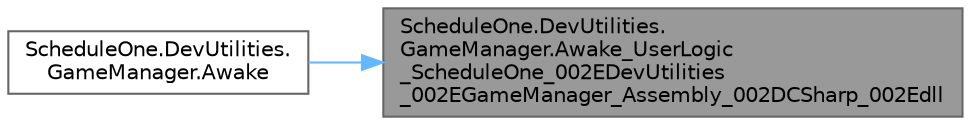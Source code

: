 digraph "ScheduleOne.DevUtilities.GameManager.Awake_UserLogic_ScheduleOne_002EDevUtilities_002EGameManager_Assembly_002DCSharp_002Edll"
{
 // LATEX_PDF_SIZE
  bgcolor="transparent";
  edge [fontname=Helvetica,fontsize=10,labelfontname=Helvetica,labelfontsize=10];
  node [fontname=Helvetica,fontsize=10,shape=box,height=0.2,width=0.4];
  rankdir="RL";
  Node1 [id="Node000001",label="ScheduleOne.DevUtilities.\lGameManager.Awake_UserLogic\l_ScheduleOne_002EDevUtilities\l_002EGameManager_Assembly_002DCSharp_002Edll",height=0.2,width=0.4,color="gray40", fillcolor="grey60", style="filled", fontcolor="black",tooltip=" "];
  Node1 -> Node2 [id="edge1_Node000001_Node000002",dir="back",color="steelblue1",style="solid",tooltip=" "];
  Node2 [id="Node000002",label="ScheduleOne.DevUtilities.\lGameManager.Awake",height=0.2,width=0.4,color="grey40", fillcolor="white", style="filled",URL="$class_schedule_one_1_1_dev_utilities_1_1_game_manager.html#ab84cbe1d187fc155deafc85ff9a1f1e6",tooltip=" "];
}
